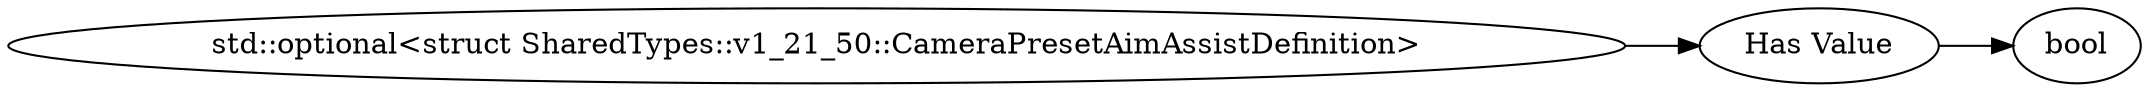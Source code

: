 digraph "std::optional<struct SharedTypes::v1_21_50::CameraPresetAimAssistDefinition>" {
rankdir = LR
63
63 -> 64
64 -> 65

63 [label="std::optional<struct SharedTypes::v1_21_50::CameraPresetAimAssistDefinition>",comment="name: \"std::optional<struct SharedTypes::v1_21_50::CameraPresetAimAssistDefinition>\", typeName: \"\", id: 63, branchId: 0, recurseId: -1, attributes: 0, notes: \"\""];
64 [label="Has Value",comment="name: \"Has Value\", typeName: \"\", id: 64, branchId: 0, recurseId: -1, attributes: 0, notes: \"If true, follow with appropriate data type, otherwise nothing\""];
65 [label="bool",comment="name: \"bool\", typeName: \"\", id: 65, branchId: 0, recurseId: -1, attributes: 512, notes: \"\""];
{ rank = max;65}

}
